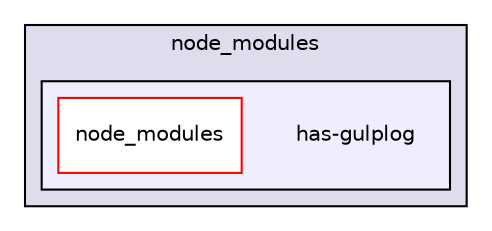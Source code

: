 digraph "gulp-src/node_modules/gulp-html-to-json/node_modules/gulp-util/node_modules/has-gulplog" {
  compound=true
  node [ fontsize="10", fontname="Helvetica"];
  edge [ labelfontsize="10", labelfontname="Helvetica"];
  subgraph clusterdir_5590900bf34d85499364ffac468dd3f6 {
    graph [ bgcolor="#ddddee", pencolor="black", label="node_modules" fontname="Helvetica", fontsize="10", URL="dir_5590900bf34d85499364ffac468dd3f6.html"]
  subgraph clusterdir_4f83135f0e0d54127ba2d02315cf431f {
    graph [ bgcolor="#eeeeff", pencolor="black", label="" URL="dir_4f83135f0e0d54127ba2d02315cf431f.html"];
    dir_4f83135f0e0d54127ba2d02315cf431f [shape=plaintext label="has-gulplog"];
    dir_ad870641c2e824bab85b8cd6bf7f39cf [shape=box label="node_modules" color="red" fillcolor="white" style="filled" URL="dir_ad870641c2e824bab85b8cd6bf7f39cf.html"];
  }
  }
}

